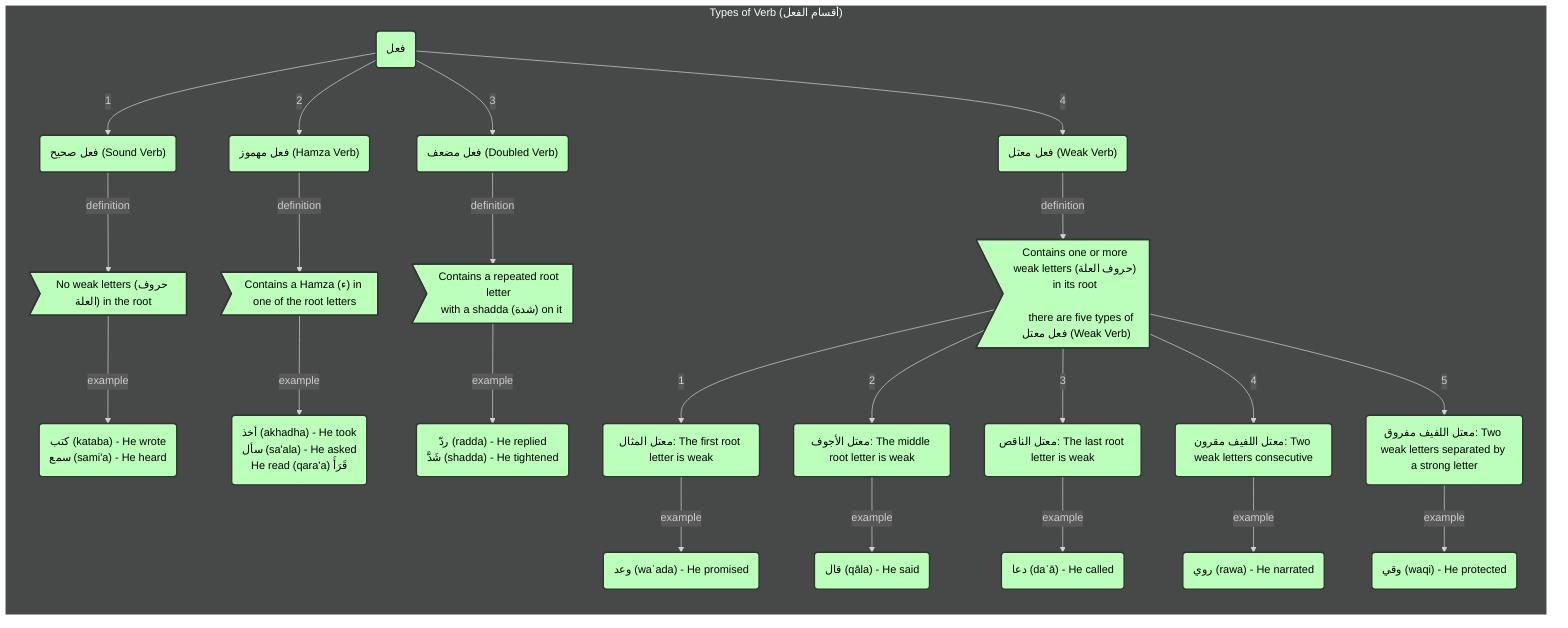 %%{init: {'theme': 'dark', 'themeVariables': {'darkMode': true}, "flowchart" : { "curve" : "basis" } } }%%
flowchart LR
subgraph "Types of Verb (أقسام الفعل)"
A("فعل") --> |1| B("فعل صحيح (Sound Verb)")
A --> |2|C("فعل مهموز (Hamza Verb)")
A --> |3|D("فعل مضعف (Doubled Verb)")
A --> |4|E("فعل معتل (Weak Verb)")

B --> |definition| B1>"No weak letters (حروف العلة) in the root"]
B1 --> |example| B2("كتب (kataba) - He wrote <br> سمع (sami'a) - He heard")

C --> |definition| C1>"Contains a Hamza (ء) in one of the root letters"]
C1 --> |example| C2("أخذ (akhadha) - He took <br> سأل (sa'ala) - He asked <br> He read (qara'a) قَرَأَ")


D --> |definition| D1>"Contains a repeated root letter <br> with a shadda (شدة) on it"]
D1 --> |example| D2("ردّ (radda) - He replied <br> شَدَّ (shadda) - He tightened")

E --> |definition| E1>"Contains one or more weak letters (حروف العلة) in its root <br>
    there are five types of فعل معتل (Weak Verb)"]
E1 --> |1|E2("معتل المثال: The first root letter is weak")
E2 --> |example| E3("وعد (waʿada) - He promised")
E1 --> |2|E4("معتل الأجوف: The middle root letter is weak")
E4 --> |example| E5("قال (qāla) - He said")
E1 --> |3|E6("معتل الناقص: The last root letter is weak")
E6 --> |example| E7("دعا (daʿā) - He called")
E1 --> |4|E8("معتل اللفيف مقرون: Two weak letters consecutive")
E8 --> |example| E9("روي (rawa) - He narrated")
E1 --> |5|E10("معتل اللفيف مفروق: Two weak letters separated by a strong letter")
E10 --> |example| E11("وقي (waqi) - He protected")

end
%% Styles
classDef greenShade fill:#bfb,stroke:#333,stroke-width:2px,color:#000
class A,B,C,D,E,B1,B2,C1,C2,D1,D2,E1,E2,E3,E4,E5,E6,E7,E8,E9,E10,E11 greenShade;
